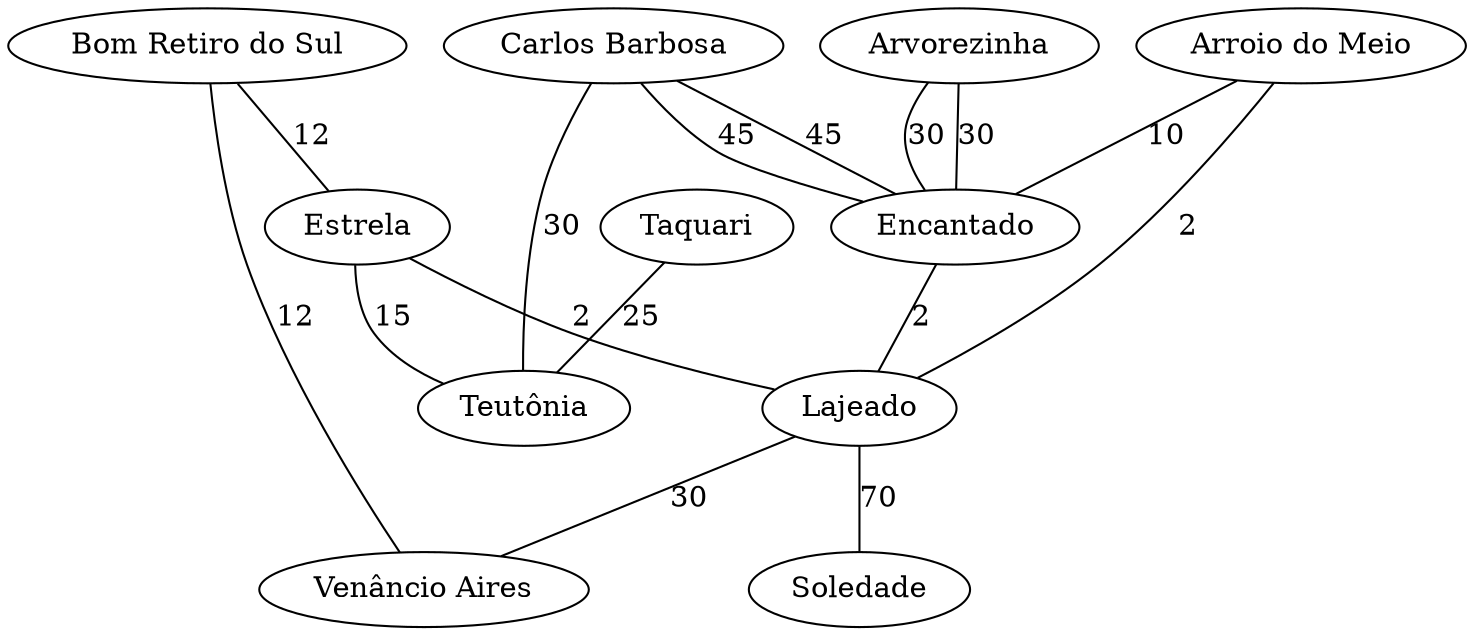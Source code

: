 graph {
	Encantado -- Lajeado [label=2]
	Lajeado -- "Venâncio Aires" [label=30]
	Lajeado -- Soledade [label=70]
	"Arroio do Meio" -- Encantado [label=10]
	"Arroio do Meio" -- Lajeado [label=2]
	Arvorezinha -- Encantado [label=30]
	Arvorezinha -- Encantado [label=30]
	"Carlos Barbosa" -- Encantado [label=45]
	"Carlos Barbosa" -- "Teutônia" [label=30]
	"Carlos Barbosa" -- Encantado [label=45]
	Estrela -- Lajeado [label=2]
	Estrela -- "Teutônia" [label=15]
	"Bom Retiro do Sul" -- Estrela [label=12]
	"Bom Retiro do Sul" -- "Venâncio Aires" [label=12]
	Taquari -- "Teutônia" [label=25]
}
